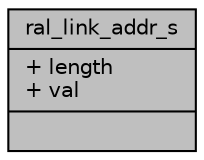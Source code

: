 digraph "ral_link_addr_s"
{
 // LATEX_PDF_SIZE
  edge [fontname="Helvetica",fontsize="10",labelfontname="Helvetica",labelfontsize="10"];
  node [fontname="Helvetica",fontsize="10",shape=record];
  Node1 [label="{ral_link_addr_s\n|+ length\l+ val\l|}",height=0.2,width=0.4,color="black", fillcolor="grey75", style="filled", fontcolor="black",tooltip=" "];
}
